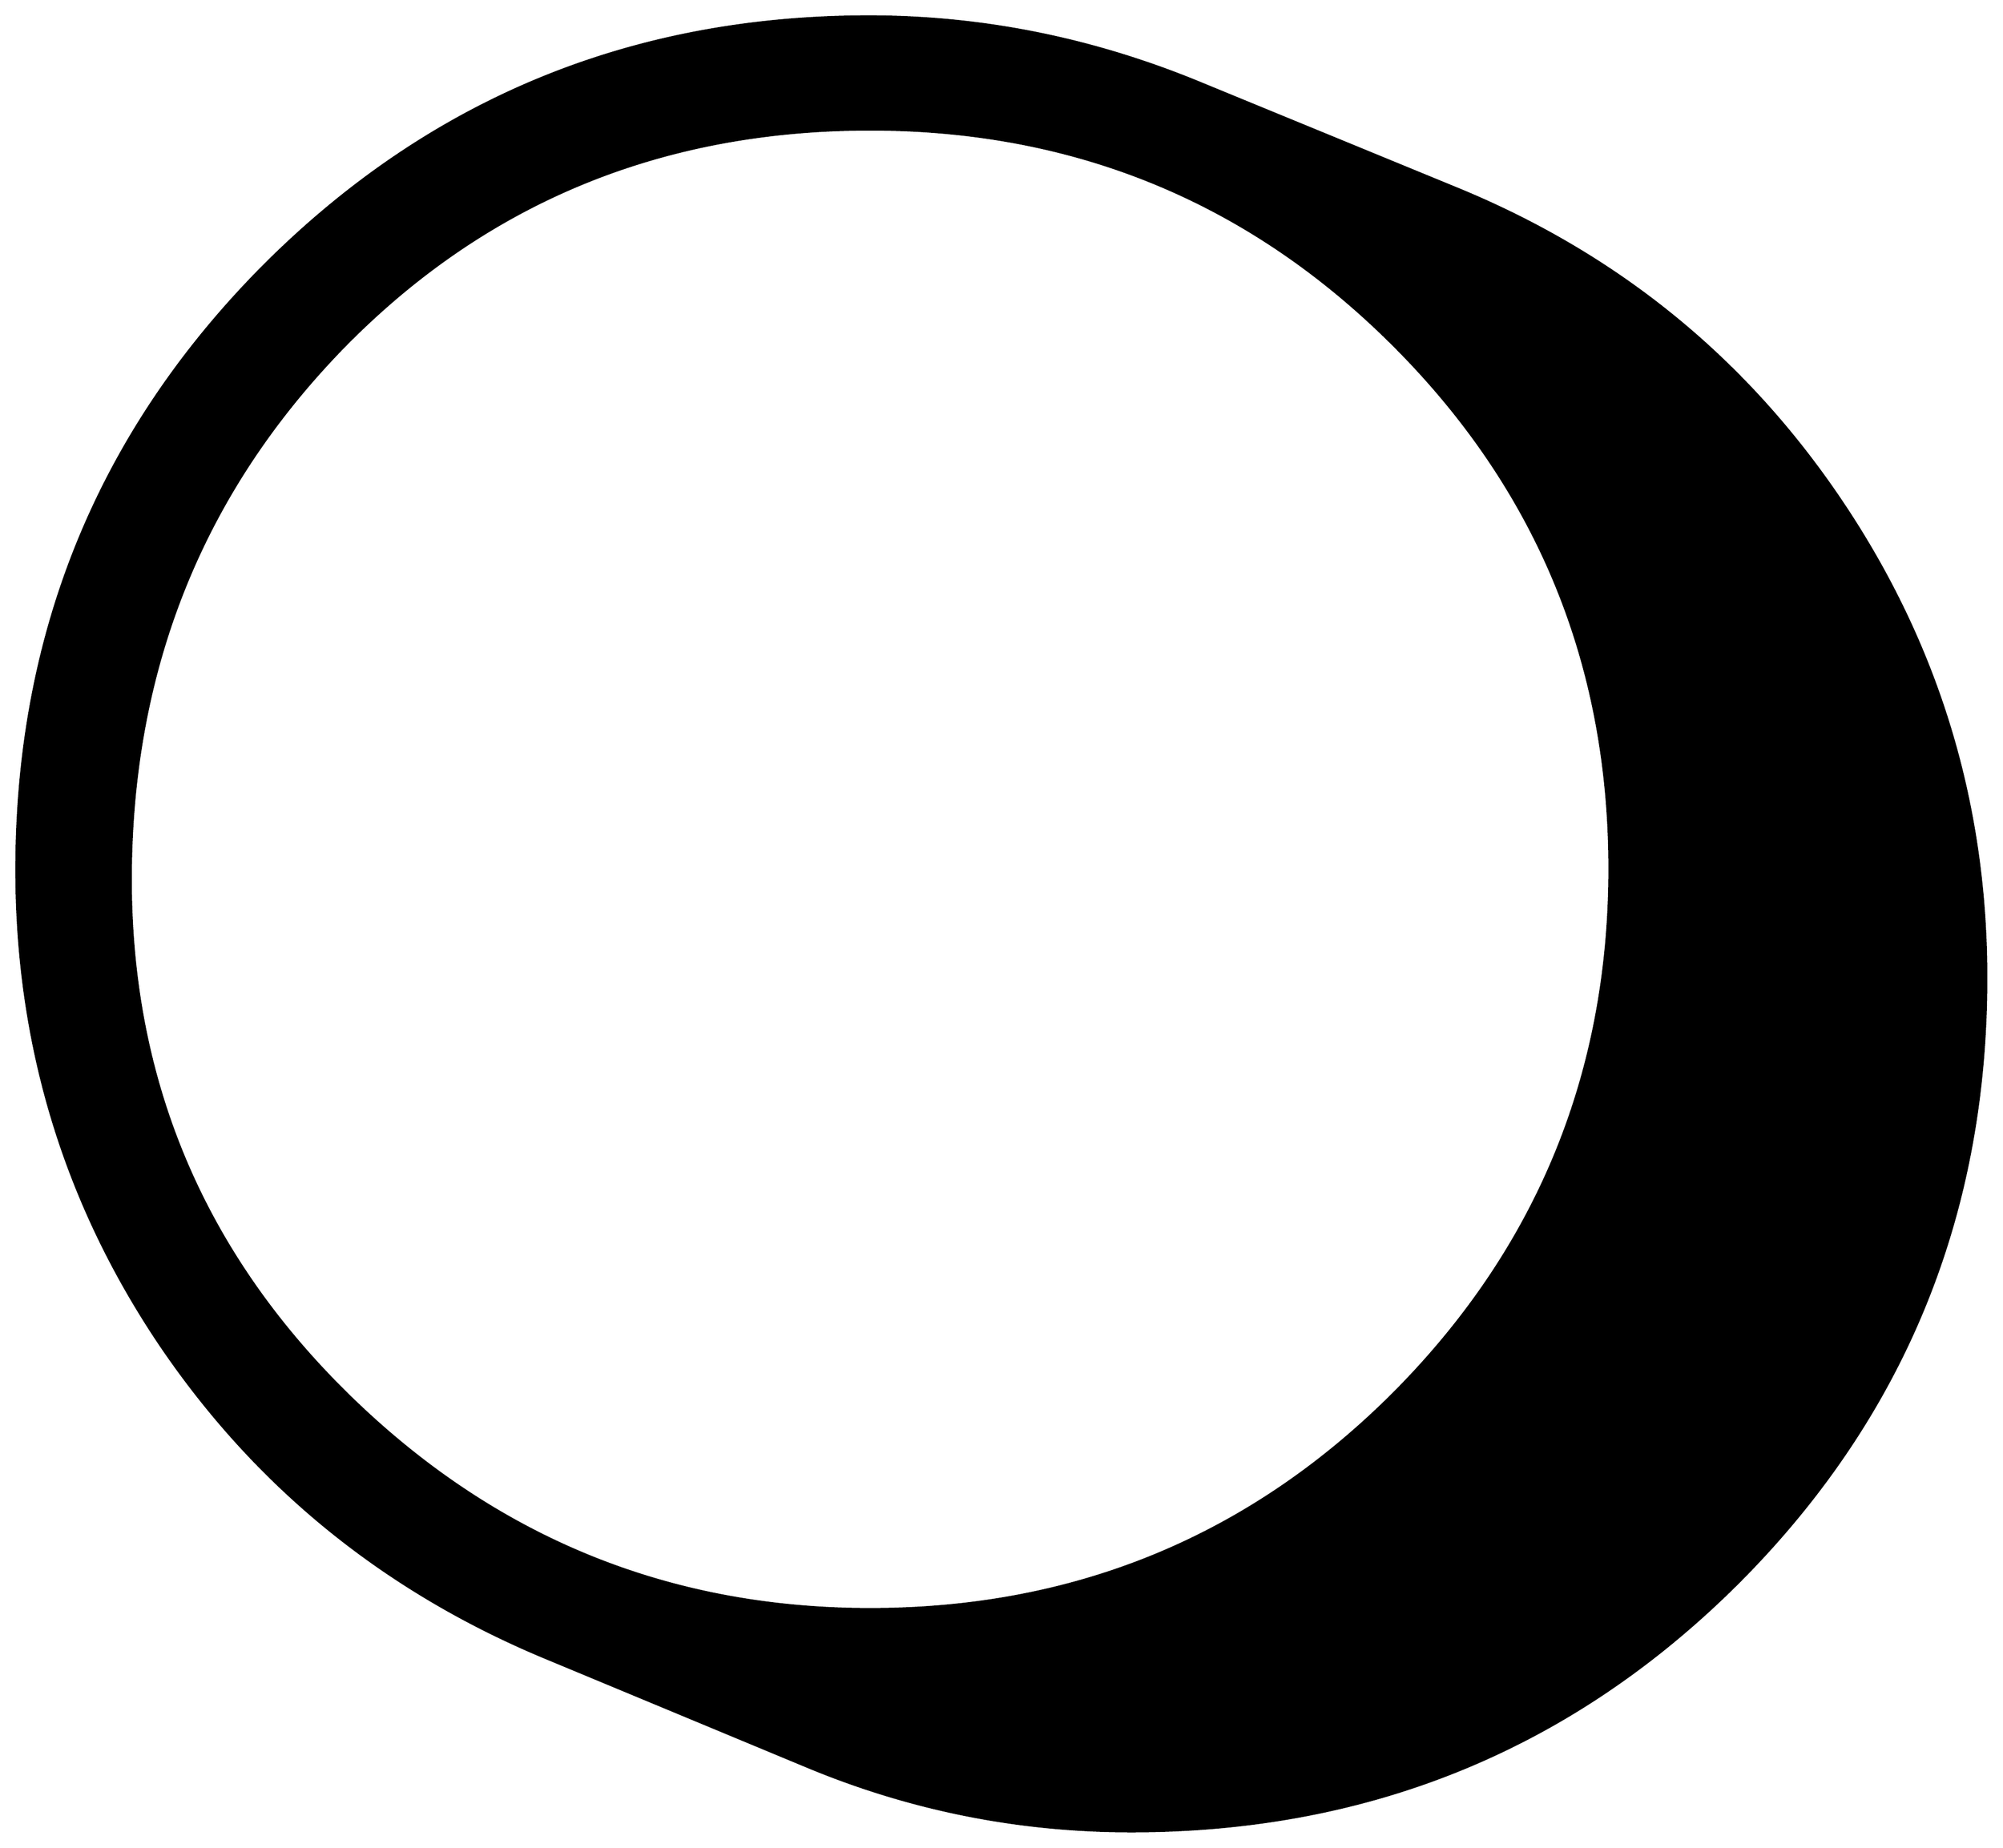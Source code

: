 


\begin{tikzpicture}[y=0.80pt, x=0.80pt, yscale=-1.0, xscale=1.0, inner sep=0pt, outer sep=0pt]
\begin{scope}[shift={(100.0,1832.0)},nonzero rule]
  \path[draw=.,fill=.,line width=1.600pt] (1778.0,-664.0) ..
    controls (1778.0,-470.0) and (1710.333,-305.333) ..
    (1575.0,-170.0) .. controls (1439.667,-35.333) and (1275.0,32.0)
    .. (1081.0,32.0) .. controls (989.0,32.0) and (900.667,14.333)
    .. (816.0,-21.0) -- (602.0,-110.0) .. controls
    (471.333,-164.667) and (367.0,-249.667) .. (289.0,-365.0) ..
    controls (211.0,-481.0) and (172.0,-610.0) .. (172.0,-752.0)
    .. controls (172.0,-945.333) and (239.333,-1109.667) ..
    (374.0,-1245.0) .. controls (509.333,-1380.333) and
    (673.667,-1448.0) .. (867.0,-1448.0) .. controls
    (958.333,-1448.0) and (1047.333,-1430.333) .. (1134.0,-1395.0) --
    (1348.0,-1307.0) .. controls (1478.667,-1253.0) and
    (1583.0,-1167.667) .. (1661.0,-1051.0) .. controls
    (1739.0,-934.333) and (1778.0,-805.333) .. (1778.0,-664.0) --
    cycle(1471.0,-753.0) .. controls (1471.0,-920.333) and
    (1412.333,-1062.667) .. (1295.0,-1180.0) .. controls
    (1177.667,-1297.333) and (1035.333,-1356.0) .. (868.0,-1356.0) ..
    controls (697.333,-1356.0) and (554.0,-1296.667) ..
    (438.0,-1178.0) .. controls (322.667,-1059.333) and
    (265.0,-914.667) .. (265.0,-744.0) .. controls (265.0,-579.333)
    and (324.333,-439.0) .. (443.0,-323.0) .. controls
    (561.667,-207.0) and (703.333,-149.0) .. (868.0,-149.0) ..
    controls (1035.333,-149.0) and (1177.667,-207.667) ..
    (1295.0,-325.0) .. controls (1412.333,-443.0) and
    (1471.0,-585.667) .. (1471.0,-753.0) -- cycle;
\end{scope}

\end{tikzpicture}

